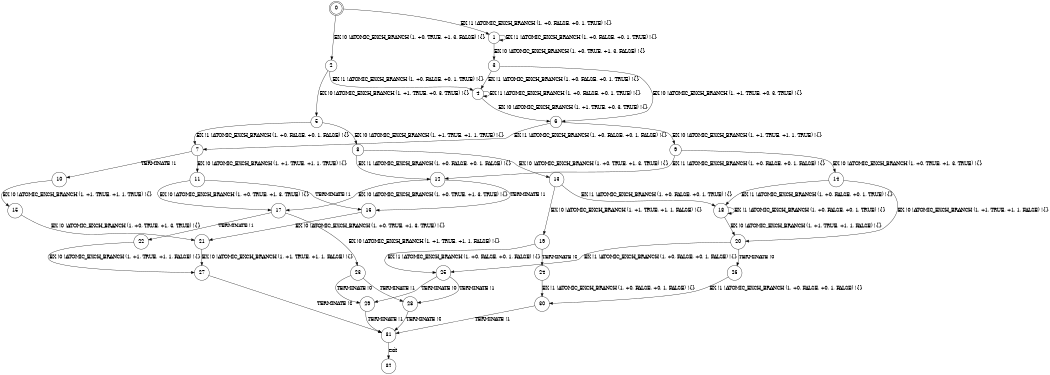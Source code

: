 digraph BCG {
size = "7, 10.5";
center = TRUE;
node [shape = circle];
0 [peripheries = 2];
0 -> 1 [label = "EX !1 !ATOMIC_EXCH_BRANCH (1, +0, FALSE, +0, 1, TRUE) !{}"];
0 -> 2 [label = "EX !0 !ATOMIC_EXCH_BRANCH (1, +0, TRUE, +1, 3, FALSE) !{}"];
1 -> 3 [label = "EX !0 !ATOMIC_EXCH_BRANCH (1, +0, TRUE, +1, 3, FALSE) !{}"];
1 -> 1 [label = "EX !1 !ATOMIC_EXCH_BRANCH (1, +0, FALSE, +0, 1, TRUE) !{}"];
2 -> 4 [label = "EX !1 !ATOMIC_EXCH_BRANCH (1, +0, FALSE, +0, 1, TRUE) !{}"];
2 -> 5 [label = "EX !0 !ATOMIC_EXCH_BRANCH (1, +1, TRUE, +0, 3, TRUE) !{}"];
3 -> 4 [label = "EX !1 !ATOMIC_EXCH_BRANCH (1, +0, FALSE, +0, 1, TRUE) !{}"];
3 -> 6 [label = "EX !0 !ATOMIC_EXCH_BRANCH (1, +1, TRUE, +0, 3, TRUE) !{}"];
4 -> 4 [label = "EX !1 !ATOMIC_EXCH_BRANCH (1, +0, FALSE, +0, 1, TRUE) !{}"];
4 -> 6 [label = "EX !0 !ATOMIC_EXCH_BRANCH (1, +1, TRUE, +0, 3, TRUE) !{}"];
5 -> 7 [label = "EX !1 !ATOMIC_EXCH_BRANCH (1, +0, FALSE, +0, 1, FALSE) !{}"];
5 -> 8 [label = "EX !0 !ATOMIC_EXCH_BRANCH (1, +1, TRUE, +1, 1, TRUE) !{}"];
6 -> 7 [label = "EX !1 !ATOMIC_EXCH_BRANCH (1, +0, FALSE, +0, 1, FALSE) !{}"];
6 -> 9 [label = "EX !0 !ATOMIC_EXCH_BRANCH (1, +1, TRUE, +1, 1, TRUE) !{}"];
7 -> 10 [label = "TERMINATE !1"];
7 -> 11 [label = "EX !0 !ATOMIC_EXCH_BRANCH (1, +1, TRUE, +1, 1, TRUE) !{}"];
8 -> 12 [label = "EX !1 !ATOMIC_EXCH_BRANCH (1, +0, FALSE, +0, 1, FALSE) !{}"];
8 -> 13 [label = "EX !0 !ATOMIC_EXCH_BRANCH (1, +0, TRUE, +1, 3, TRUE) !{}"];
9 -> 12 [label = "EX !1 !ATOMIC_EXCH_BRANCH (1, +0, FALSE, +0, 1, FALSE) !{}"];
9 -> 14 [label = "EX !0 !ATOMIC_EXCH_BRANCH (1, +0, TRUE, +1, 3, TRUE) !{}"];
10 -> 15 [label = "EX !0 !ATOMIC_EXCH_BRANCH (1, +1, TRUE, +1, 1, TRUE) !{}"];
11 -> 16 [label = "TERMINATE !1"];
11 -> 17 [label = "EX !0 !ATOMIC_EXCH_BRANCH (1, +0, TRUE, +1, 3, TRUE) !{}"];
12 -> 16 [label = "TERMINATE !1"];
12 -> 17 [label = "EX !0 !ATOMIC_EXCH_BRANCH (1, +0, TRUE, +1, 3, TRUE) !{}"];
13 -> 18 [label = "EX !1 !ATOMIC_EXCH_BRANCH (1, +0, FALSE, +0, 1, TRUE) !{}"];
13 -> 19 [label = "EX !0 !ATOMIC_EXCH_BRANCH (1, +1, TRUE, +1, 1, FALSE) !{}"];
14 -> 18 [label = "EX !1 !ATOMIC_EXCH_BRANCH (1, +0, FALSE, +0, 1, TRUE) !{}"];
14 -> 20 [label = "EX !0 !ATOMIC_EXCH_BRANCH (1, +1, TRUE, +1, 1, FALSE) !{}"];
15 -> 21 [label = "EX !0 !ATOMIC_EXCH_BRANCH (1, +0, TRUE, +1, 3, TRUE) !{}"];
16 -> 21 [label = "EX !0 !ATOMIC_EXCH_BRANCH (1, +0, TRUE, +1, 3, TRUE) !{}"];
17 -> 22 [label = "TERMINATE !1"];
17 -> 23 [label = "EX !0 !ATOMIC_EXCH_BRANCH (1, +1, TRUE, +1, 1, FALSE) !{}"];
18 -> 18 [label = "EX !1 !ATOMIC_EXCH_BRANCH (1, +0, FALSE, +0, 1, TRUE) !{}"];
18 -> 20 [label = "EX !0 !ATOMIC_EXCH_BRANCH (1, +1, TRUE, +1, 1, FALSE) !{}"];
19 -> 24 [label = "TERMINATE !0"];
19 -> 25 [label = "EX !1 !ATOMIC_EXCH_BRANCH (1, +0, FALSE, +0, 1, FALSE) !{}"];
20 -> 26 [label = "TERMINATE !0"];
20 -> 25 [label = "EX !1 !ATOMIC_EXCH_BRANCH (1, +0, FALSE, +0, 1, FALSE) !{}"];
21 -> 27 [label = "EX !0 !ATOMIC_EXCH_BRANCH (1, +1, TRUE, +1, 1, FALSE) !{}"];
22 -> 27 [label = "EX !0 !ATOMIC_EXCH_BRANCH (1, +1, TRUE, +1, 1, FALSE) !{}"];
23 -> 28 [label = "TERMINATE !1"];
23 -> 29 [label = "TERMINATE !0"];
24 -> 30 [label = "EX !1 !ATOMIC_EXCH_BRANCH (1, +0, FALSE, +0, 1, FALSE) !{}"];
25 -> 28 [label = "TERMINATE !1"];
25 -> 29 [label = "TERMINATE !0"];
26 -> 30 [label = "EX !1 !ATOMIC_EXCH_BRANCH (1, +0, FALSE, +0, 1, FALSE) !{}"];
27 -> 31 [label = "TERMINATE !0"];
28 -> 31 [label = "TERMINATE !0"];
29 -> 31 [label = "TERMINATE !1"];
30 -> 31 [label = "TERMINATE !1"];
31 -> 32 [label = "exit"];
}
